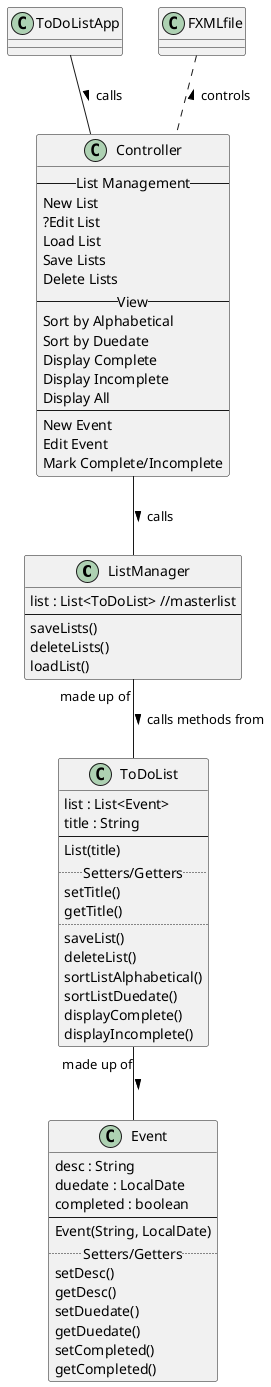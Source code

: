 @startuml
'https://plantuml.com/class-diagram

class ListManager{
list : List<ToDoList> //masterlist
--
saveLists()
deleteLists()
loadList()
}

class ToDoList {
list : List<Event>
title : String
--
List(title)
..Setters/Getters..
setTitle()
getTitle()
..
saveList()
deleteList()
sortListAlphabetical()
sortListDuedate()
displayComplete()
displayIncomplete()
}

class Event {
desc : String
duedate : LocalDate
completed : boolean
--
Event(String, LocalDate)
..Setters/Getters..
setDesc()
getDesc()
setDuedate()
getDuedate()
setCompleted()
getCompleted()
}

ToDoList "made up of" -- Event : >
ListManager "made up of" -- ToDoList : > calls methods from

ToDoListApp -- Controller : > calls
FXMLfile .. Controller : < controls
Controller -- ListManager : > calls

class Controller{
--List Management--
New List
?Edit List
Load List
Save Lists
Delete Lists
--View--
Sort by Alphabetical
Sort by Duedate
Display Complete
Display Incomplete
Display All
--
New Event
Edit Event
Mark Complete/Incomplete
}

@enduml